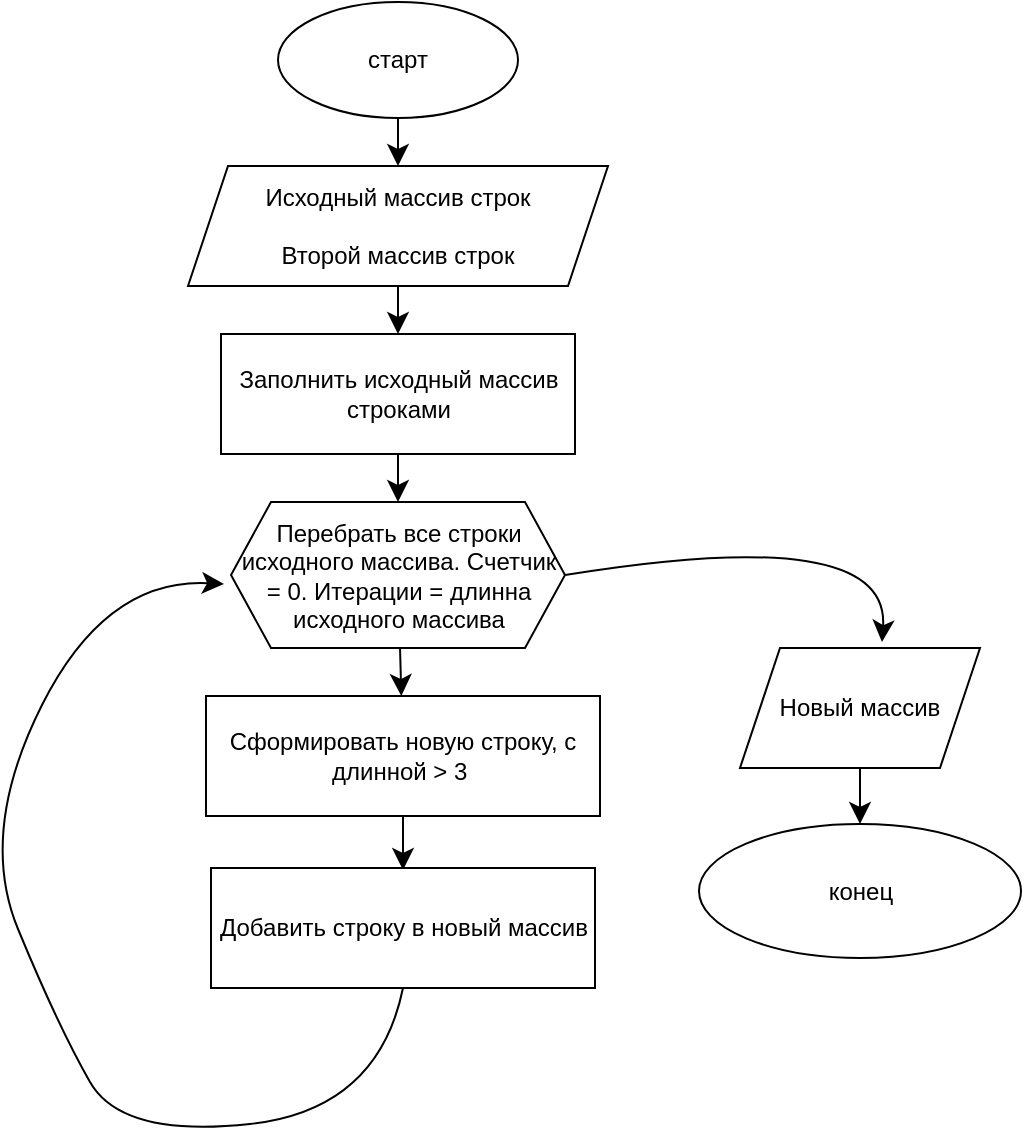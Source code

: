 <mxfile version="24.2.0" type="device">
  <diagram name="Страница — 1" id="L-dOXPiKiARxFQmP7lSy">
    <mxGraphModel dx="488" dy="953" grid="0" gridSize="10" guides="1" tooltips="1" connect="1" arrows="1" fold="1" page="0" pageScale="1" pageWidth="827" pageHeight="1169" math="0" shadow="0">
      <root>
        <mxCell id="0" />
        <mxCell id="1" parent="0" />
        <mxCell id="gsGq_jREDuZbA5nUhP64-3" style="edgeStyle=none;curved=1;rounded=0;orthogonalLoop=1;jettySize=auto;html=1;fontSize=12;startSize=8;endSize=8;" edge="1" parent="1" source="gsGq_jREDuZbA5nUhP64-1" target="gsGq_jREDuZbA5nUhP64-2">
          <mxGeometry relative="1" as="geometry" />
        </mxCell>
        <mxCell id="gsGq_jREDuZbA5nUhP64-1" value="старт" style="ellipse;whiteSpace=wrap;html=1;" vertex="1" parent="1">
          <mxGeometry x="156" y="-38" width="120" height="58" as="geometry" />
        </mxCell>
        <mxCell id="gsGq_jREDuZbA5nUhP64-5" style="edgeStyle=none;curved=1;rounded=0;orthogonalLoop=1;jettySize=auto;html=1;entryX=0.5;entryY=0;entryDx=0;entryDy=0;fontSize=12;startSize=8;endSize=8;" edge="1" parent="1" source="gsGq_jREDuZbA5nUhP64-2" target="gsGq_jREDuZbA5nUhP64-4">
          <mxGeometry relative="1" as="geometry" />
        </mxCell>
        <mxCell id="gsGq_jREDuZbA5nUhP64-2" value="Исходный массив строк&lt;div&gt;&lt;br&gt;&lt;/div&gt;&lt;div&gt;Второй массив строк&lt;/div&gt;" style="shape=parallelogram;perimeter=parallelogramPerimeter;whiteSpace=wrap;html=1;fixedSize=1;" vertex="1" parent="1">
          <mxGeometry x="111" y="44" width="210" height="60" as="geometry" />
        </mxCell>
        <mxCell id="gsGq_jREDuZbA5nUhP64-7" style="edgeStyle=none;curved=1;rounded=0;orthogonalLoop=1;jettySize=auto;html=1;exitX=0.5;exitY=1;exitDx=0;exitDy=0;entryX=0.5;entryY=0;entryDx=0;entryDy=0;fontSize=12;startSize=8;endSize=8;" edge="1" parent="1" source="gsGq_jREDuZbA5nUhP64-4" target="gsGq_jREDuZbA5nUhP64-6">
          <mxGeometry relative="1" as="geometry" />
        </mxCell>
        <mxCell id="gsGq_jREDuZbA5nUhP64-4" value="Заполнить исходный массив строками" style="rounded=0;whiteSpace=wrap;html=1;" vertex="1" parent="1">
          <mxGeometry x="127.5" y="128" width="177" height="60" as="geometry" />
        </mxCell>
        <mxCell id="gsGq_jREDuZbA5nUhP64-9" style="edgeStyle=none;curved=1;rounded=0;orthogonalLoop=1;jettySize=auto;html=1;fontSize=12;startSize=8;endSize=8;" edge="1" parent="1" source="gsGq_jREDuZbA5nUhP64-6" target="gsGq_jREDuZbA5nUhP64-10">
          <mxGeometry relative="1" as="geometry">
            <mxPoint x="216" y="305" as="targetPoint" />
          </mxGeometry>
        </mxCell>
        <mxCell id="gsGq_jREDuZbA5nUhP64-6" value="Перебрать все строки исходного массива. Счетчик = 0. Итерации = длинна исходного массива" style="shape=hexagon;perimeter=hexagonPerimeter2;whiteSpace=wrap;html=1;fixedSize=1;" vertex="1" parent="1">
          <mxGeometry x="132.5" y="212" width="167" height="73" as="geometry" />
        </mxCell>
        <mxCell id="gsGq_jREDuZbA5nUhP64-12" style="edgeStyle=none;curved=1;rounded=0;orthogonalLoop=1;jettySize=auto;html=1;fontSize=12;startSize=8;endSize=8;" edge="1" parent="1" source="gsGq_jREDuZbA5nUhP64-10">
          <mxGeometry relative="1" as="geometry">
            <mxPoint x="218.5" y="396.0" as="targetPoint" />
          </mxGeometry>
        </mxCell>
        <mxCell id="gsGq_jREDuZbA5nUhP64-10" value="Сформировать новую строку, с длинной &amp;gt; 3&amp;nbsp;" style="rounded=0;whiteSpace=wrap;html=1;" vertex="1" parent="1">
          <mxGeometry x="120" y="309" width="197" height="60" as="geometry" />
        </mxCell>
        <mxCell id="gsGq_jREDuZbA5nUhP64-11" value="Добавить строку в новый массив" style="rounded=0;whiteSpace=wrap;html=1;" vertex="1" parent="1">
          <mxGeometry x="122.5" y="395" width="192" height="60" as="geometry" />
        </mxCell>
        <mxCell id="gsGq_jREDuZbA5nUhP64-21" value="" style="endArrow=classic;html=1;rounded=0;fontSize=12;startSize=8;endSize=8;curved=1;exitX=0.5;exitY=1;exitDx=0;exitDy=0;" edge="1" parent="1" source="gsGq_jREDuZbA5nUhP64-11">
          <mxGeometry relative="1" as="geometry">
            <mxPoint x="361" y="219" as="sourcePoint" />
            <mxPoint x="129" y="253" as="targetPoint" />
            <Array as="points">
              <mxPoint x="206" y="516" />
              <mxPoint x="78" y="530" />
              <mxPoint x="46" y="474" />
              <mxPoint x="6" y="377" />
              <mxPoint x="70" y="250" />
            </Array>
          </mxGeometry>
        </mxCell>
        <mxCell id="gsGq_jREDuZbA5nUhP64-23" value="" style="endArrow=classic;html=1;rounded=0;fontSize=12;startSize=8;endSize=8;curved=1;exitX=1;exitY=0.5;exitDx=0;exitDy=0;" edge="1" parent="1" source="gsGq_jREDuZbA5nUhP64-6">
          <mxGeometry width="50" height="50" relative="1" as="geometry">
            <mxPoint x="219" y="328" as="sourcePoint" />
            <mxPoint x="458" y="282" as="targetPoint" />
            <Array as="points">
              <mxPoint x="462" y="222" />
            </Array>
          </mxGeometry>
        </mxCell>
        <mxCell id="gsGq_jREDuZbA5nUhP64-26" style="edgeStyle=none;curved=1;rounded=0;orthogonalLoop=1;jettySize=auto;html=1;entryX=0.5;entryY=0;entryDx=0;entryDy=0;fontSize=12;startSize=8;endSize=8;" edge="1" parent="1" source="gsGq_jREDuZbA5nUhP64-24" target="gsGq_jREDuZbA5nUhP64-25">
          <mxGeometry relative="1" as="geometry" />
        </mxCell>
        <mxCell id="gsGq_jREDuZbA5nUhP64-24" value="Новый массив" style="shape=parallelogram;perimeter=parallelogramPerimeter;whiteSpace=wrap;html=1;fixedSize=1;" vertex="1" parent="1">
          <mxGeometry x="387" y="285" width="120" height="60" as="geometry" />
        </mxCell>
        <mxCell id="gsGq_jREDuZbA5nUhP64-25" value="конец" style="ellipse;whiteSpace=wrap;html=1;" vertex="1" parent="1">
          <mxGeometry x="366.5" y="373" width="161" height="67" as="geometry" />
        </mxCell>
      </root>
    </mxGraphModel>
  </diagram>
</mxfile>
